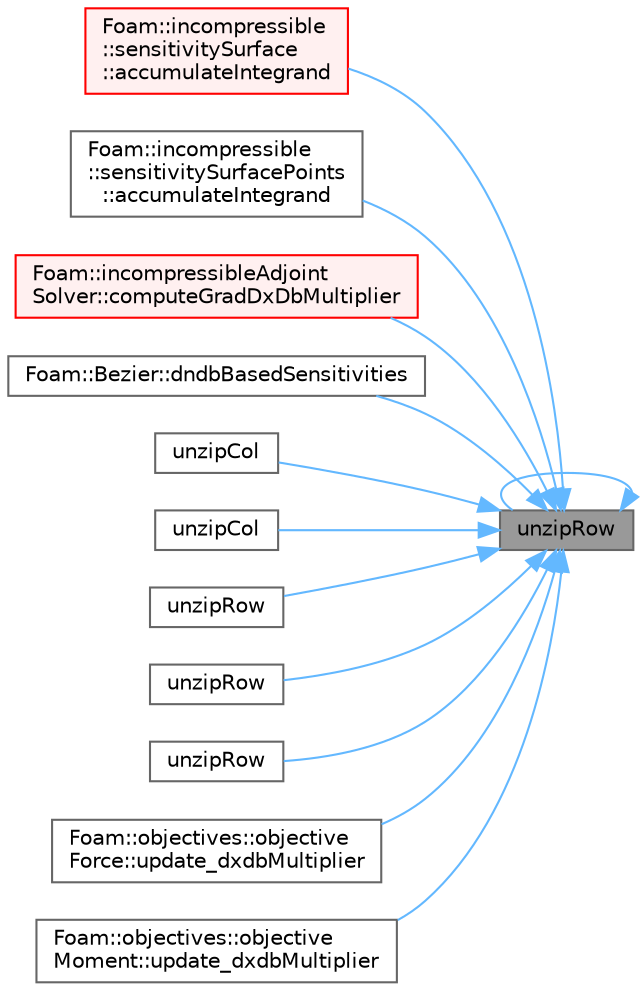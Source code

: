 digraph "unzipRow"
{
 // LATEX_PDF_SIZE
  bgcolor="transparent";
  edge [fontname=Helvetica,fontsize=10,labelfontname=Helvetica,labelfontsize=10];
  node [fontname=Helvetica,fontsize=10,shape=box,height=0.2,width=0.4];
  rankdir="RL";
  Node1 [id="Node000001",label="unzipRow",height=0.2,width=0.4,color="gray40", fillcolor="grey60", style="filled", fontcolor="black",tooltip=" "];
  Node1 -> Node2 [id="edge1_Node000001_Node000002",dir="back",color="steelblue1",style="solid",tooltip=" "];
  Node2 [id="Node000002",label="Foam::incompressible\l::sensitivitySurface\l::accumulateIntegrand",height=0.2,width=0.4,color="red", fillcolor="#FFF0F0", style="filled",URL="$classFoam_1_1incompressible_1_1sensitivitySurface.html#ac6c476ddd09d00c0dbe152d0e8fa636d",tooltip=" "];
  Node1 -> Node4 [id="edge2_Node000001_Node000004",dir="back",color="steelblue1",style="solid",tooltip=" "];
  Node4 [id="Node000004",label="Foam::incompressible\l::sensitivitySurfacePoints\l::accumulateIntegrand",height=0.2,width=0.4,color="grey40", fillcolor="white", style="filled",URL="$classFoam_1_1incompressible_1_1sensitivitySurfacePoints.html#ac6c476ddd09d00c0dbe152d0e8fa636d",tooltip=" "];
  Node1 -> Node5 [id="edge3_Node000001_Node000005",dir="back",color="steelblue1",style="solid",tooltip=" "];
  Node5 [id="Node000005",label="Foam::incompressibleAdjoint\lSolver::computeGradDxDbMultiplier",height=0.2,width=0.4,color="red", fillcolor="#FFF0F0", style="filled",URL="$classFoam_1_1incompressibleAdjointSolver.html#ac4cb7ae78cac09127ebd672d8f462277",tooltip=" "];
  Node1 -> Node10 [id="edge4_Node000001_Node000010",dir="back",color="steelblue1",style="solid",tooltip=" "];
  Node10 [id="Node000010",label="Foam::Bezier::dndbBasedSensitivities",height=0.2,width=0.4,color="grey40", fillcolor="white", style="filled",URL="$classFoam_1_1Bezier.html#a0c7dc4f7acb9e801c4d7914740a17341",tooltip=" "];
  Node1 -> Node11 [id="edge5_Node000001_Node000011",dir="back",color="steelblue1",style="solid",tooltip=" "];
  Node11 [id="Node000011",label="unzipCol",height=0.2,width=0.4,color="grey40", fillcolor="white", style="filled",URL="$namespaceFoam.html#aa8bcd6bccbaa9b03d1189ff14597132a",tooltip=" "];
  Node1 -> Node12 [id="edge6_Node000001_Node000012",dir="back",color="steelblue1",style="solid",tooltip=" "];
  Node12 [id="Node000012",label="unzipCol",height=0.2,width=0.4,color="grey40", fillcolor="white", style="filled",URL="$namespaceFoam.html#a7ab3d12aed87082741f921935b9d9d11",tooltip=" "];
  Node1 -> Node1 [id="edge7_Node000001_Node000001",dir="back",color="steelblue1",style="solid",tooltip=" "];
  Node1 -> Node13 [id="edge8_Node000001_Node000013",dir="back",color="steelblue1",style="solid",tooltip=" "];
  Node13 [id="Node000013",label="unzipRow",height=0.2,width=0.4,color="grey40", fillcolor="white", style="filled",URL="$namespaceFoam.html#ae03e108e3e1b44b351b4ee2aba4df167",tooltip=" "];
  Node1 -> Node14 [id="edge9_Node000001_Node000014",dir="back",color="steelblue1",style="solid",tooltip=" "];
  Node14 [id="Node000014",label="unzipRow",height=0.2,width=0.4,color="grey40", fillcolor="white", style="filled",URL="$namespaceFoam.html#ae919725c09fa2ba982d20507243bd4fc",tooltip=" "];
  Node1 -> Node15 [id="edge10_Node000001_Node000015",dir="back",color="steelblue1",style="solid",tooltip=" "];
  Node15 [id="Node000015",label="unzipRow",height=0.2,width=0.4,color="grey40", fillcolor="white", style="filled",URL="$namespaceFoam.html#aeb2273a4ab691627371a3b81646bd92e",tooltip=" "];
  Node1 -> Node16 [id="edge11_Node000001_Node000016",dir="back",color="steelblue1",style="solid",tooltip=" "];
  Node16 [id="Node000016",label="Foam::objectives::objective\lForce::update_dxdbMultiplier",height=0.2,width=0.4,color="grey40", fillcolor="white", style="filled",URL="$classFoam_1_1objectives_1_1objectiveForce.html#a8fec36051db2e750728504177819173c",tooltip=" "];
  Node1 -> Node17 [id="edge12_Node000001_Node000017",dir="back",color="steelblue1",style="solid",tooltip=" "];
  Node17 [id="Node000017",label="Foam::objectives::objective\lMoment::update_dxdbMultiplier",height=0.2,width=0.4,color="grey40", fillcolor="white", style="filled",URL="$classFoam_1_1objectives_1_1objectiveMoment.html#a8fec36051db2e750728504177819173c",tooltip=" "];
}
